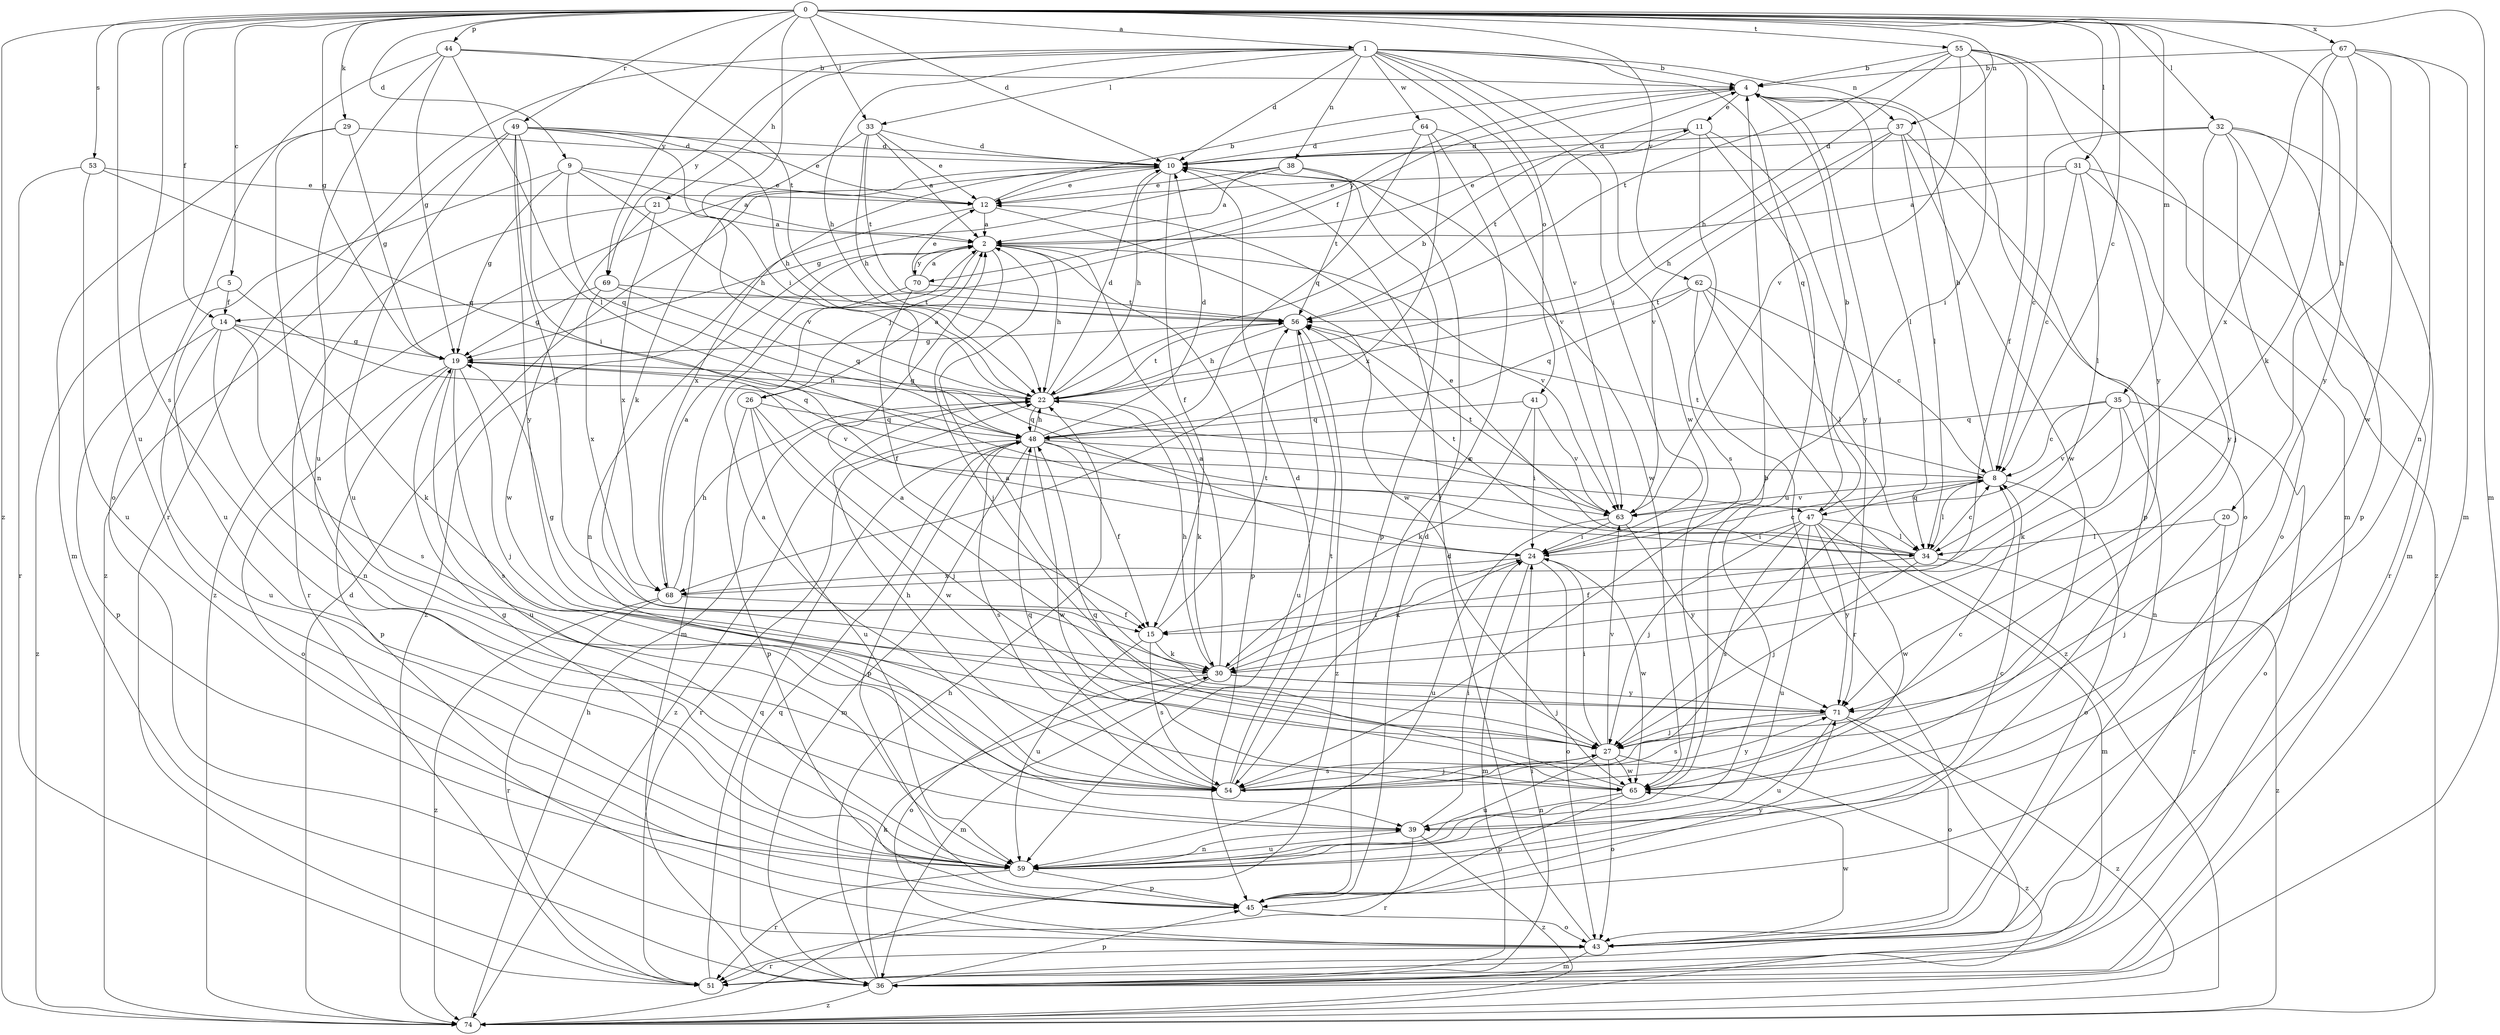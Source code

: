 strict digraph  {
0;
1;
2;
4;
5;
8;
9;
10;
11;
12;
14;
15;
19;
20;
21;
22;
24;
26;
27;
29;
30;
31;
32;
33;
34;
35;
36;
37;
38;
39;
41;
43;
44;
45;
47;
48;
49;
51;
53;
54;
55;
56;
59;
62;
63;
64;
65;
67;
68;
69;
70;
71;
74;
0 -> 1  [label=a];
0 -> 5  [label=c];
0 -> 8  [label=c];
0 -> 9  [label=d];
0 -> 10  [label=d];
0 -> 14  [label=f];
0 -> 19  [label=g];
0 -> 20  [label=h];
0 -> 24  [label=i];
0 -> 29  [label=k];
0 -> 31  [label=l];
0 -> 32  [label=l];
0 -> 33  [label=l];
0 -> 35  [label=m];
0 -> 36  [label=m];
0 -> 37  [label=n];
0 -> 44  [label=p];
0 -> 49  [label=r];
0 -> 53  [label=s];
0 -> 54  [label=s];
0 -> 55  [label=t];
0 -> 59  [label=u];
0 -> 62  [label=v];
0 -> 67  [label=x];
0 -> 69  [label=y];
0 -> 74  [label=z];
1 -> 4  [label=b];
1 -> 10  [label=d];
1 -> 21  [label=h];
1 -> 22  [label=h];
1 -> 24  [label=i];
1 -> 33  [label=l];
1 -> 37  [label=n];
1 -> 38  [label=n];
1 -> 41  [label=o];
1 -> 47  [label=q];
1 -> 51  [label=r];
1 -> 63  [label=v];
1 -> 64  [label=w];
1 -> 65  [label=w];
1 -> 69  [label=y];
2 -> 11  [label=e];
2 -> 22  [label=h];
2 -> 26  [label=j];
2 -> 27  [label=j];
2 -> 39  [label=n];
2 -> 45  [label=p];
2 -> 63  [label=v];
2 -> 70  [label=y];
4 -> 11  [label=e];
4 -> 14  [label=f];
4 -> 27  [label=j];
4 -> 34  [label=l];
4 -> 43  [label=o];
4 -> 70  [label=y];
5 -> 14  [label=f];
5 -> 47  [label=q];
5 -> 74  [label=z];
8 -> 4  [label=b];
8 -> 34  [label=l];
8 -> 43  [label=o];
8 -> 47  [label=q];
8 -> 56  [label=t];
8 -> 63  [label=v];
9 -> 2  [label=a];
9 -> 12  [label=e];
9 -> 19  [label=g];
9 -> 22  [label=h];
9 -> 48  [label=q];
9 -> 59  [label=u];
10 -> 12  [label=e];
10 -> 15  [label=f];
10 -> 22  [label=h];
10 -> 45  [label=p];
10 -> 68  [label=x];
10 -> 74  [label=z];
11 -> 10  [label=d];
11 -> 54  [label=s];
11 -> 56  [label=t];
11 -> 59  [label=u];
11 -> 71  [label=y];
12 -> 2  [label=a];
12 -> 4  [label=b];
12 -> 65  [label=w];
12 -> 74  [label=z];
14 -> 19  [label=g];
14 -> 30  [label=k];
14 -> 39  [label=n];
14 -> 45  [label=p];
14 -> 54  [label=s];
14 -> 59  [label=u];
15 -> 30  [label=k];
15 -> 54  [label=s];
15 -> 56  [label=t];
15 -> 59  [label=u];
19 -> 22  [label=h];
19 -> 27  [label=j];
19 -> 43  [label=o];
19 -> 45  [label=p];
19 -> 54  [label=s];
19 -> 59  [label=u];
19 -> 63  [label=v];
20 -> 27  [label=j];
20 -> 34  [label=l];
20 -> 51  [label=r];
21 -> 2  [label=a];
21 -> 51  [label=r];
21 -> 65  [label=w];
21 -> 68  [label=x];
22 -> 4  [label=b];
22 -> 10  [label=d];
22 -> 19  [label=g];
22 -> 30  [label=k];
22 -> 48  [label=q];
22 -> 56  [label=t];
22 -> 74  [label=z];
24 -> 8  [label=c];
24 -> 30  [label=k];
24 -> 36  [label=m];
24 -> 43  [label=o];
24 -> 65  [label=w];
24 -> 68  [label=x];
26 -> 2  [label=a];
26 -> 27  [label=j];
26 -> 45  [label=p];
26 -> 48  [label=q];
26 -> 59  [label=u];
26 -> 65  [label=w];
27 -> 2  [label=a];
27 -> 24  [label=i];
27 -> 43  [label=o];
27 -> 54  [label=s];
27 -> 59  [label=u];
27 -> 63  [label=v];
27 -> 65  [label=w];
27 -> 74  [label=z];
29 -> 10  [label=d];
29 -> 19  [label=g];
29 -> 36  [label=m];
29 -> 39  [label=n];
30 -> 2  [label=a];
30 -> 19  [label=g];
30 -> 22  [label=h];
30 -> 24  [label=i];
30 -> 27  [label=j];
30 -> 36  [label=m];
30 -> 43  [label=o];
30 -> 71  [label=y];
31 -> 2  [label=a];
31 -> 8  [label=c];
31 -> 12  [label=e];
31 -> 34  [label=l];
31 -> 51  [label=r];
31 -> 71  [label=y];
32 -> 8  [label=c];
32 -> 10  [label=d];
32 -> 27  [label=j];
32 -> 36  [label=m];
32 -> 43  [label=o];
32 -> 45  [label=p];
32 -> 74  [label=z];
33 -> 2  [label=a];
33 -> 10  [label=d];
33 -> 12  [label=e];
33 -> 22  [label=h];
33 -> 30  [label=k];
33 -> 56  [label=t];
34 -> 8  [label=c];
34 -> 12  [label=e];
34 -> 15  [label=f];
34 -> 27  [label=j];
34 -> 56  [label=t];
34 -> 74  [label=z];
35 -> 8  [label=c];
35 -> 30  [label=k];
35 -> 39  [label=n];
35 -> 43  [label=o];
35 -> 48  [label=q];
35 -> 63  [label=v];
36 -> 22  [label=h];
36 -> 24  [label=i];
36 -> 30  [label=k];
36 -> 45  [label=p];
36 -> 48  [label=q];
36 -> 74  [label=z];
37 -> 10  [label=d];
37 -> 22  [label=h];
37 -> 34  [label=l];
37 -> 45  [label=p];
37 -> 63  [label=v];
37 -> 65  [label=w];
38 -> 2  [label=a];
38 -> 12  [label=e];
38 -> 19  [label=g];
38 -> 56  [label=t];
38 -> 65  [label=w];
39 -> 24  [label=i];
39 -> 51  [label=r];
39 -> 59  [label=u];
39 -> 74  [label=z];
41 -> 24  [label=i];
41 -> 30  [label=k];
41 -> 48  [label=q];
41 -> 63  [label=v];
43 -> 10  [label=d];
43 -> 36  [label=m];
43 -> 51  [label=r];
43 -> 65  [label=w];
44 -> 4  [label=b];
44 -> 19  [label=g];
44 -> 34  [label=l];
44 -> 43  [label=o];
44 -> 56  [label=t];
44 -> 59  [label=u];
45 -> 10  [label=d];
45 -> 43  [label=o];
45 -> 71  [label=y];
47 -> 4  [label=b];
47 -> 24  [label=i];
47 -> 27  [label=j];
47 -> 34  [label=l];
47 -> 36  [label=m];
47 -> 54  [label=s];
47 -> 59  [label=u];
47 -> 65  [label=w];
47 -> 71  [label=y];
48 -> 8  [label=c];
48 -> 10  [label=d];
48 -> 15  [label=f];
48 -> 22  [label=h];
48 -> 34  [label=l];
48 -> 36  [label=m];
48 -> 45  [label=p];
48 -> 51  [label=r];
48 -> 54  [label=s];
48 -> 65  [label=w];
49 -> 10  [label=d];
49 -> 12  [label=e];
49 -> 15  [label=f];
49 -> 22  [label=h];
49 -> 24  [label=i];
49 -> 59  [label=u];
49 -> 63  [label=v];
49 -> 71  [label=y];
49 -> 74  [label=z];
51 -> 48  [label=q];
53 -> 12  [label=e];
53 -> 48  [label=q];
53 -> 51  [label=r];
53 -> 59  [label=u];
54 -> 2  [label=a];
54 -> 8  [label=c];
54 -> 10  [label=d];
54 -> 22  [label=h];
54 -> 27  [label=j];
54 -> 48  [label=q];
54 -> 56  [label=t];
54 -> 71  [label=y];
55 -> 4  [label=b];
55 -> 15  [label=f];
55 -> 22  [label=h];
55 -> 24  [label=i];
55 -> 36  [label=m];
55 -> 56  [label=t];
55 -> 63  [label=v];
55 -> 71  [label=y];
56 -> 19  [label=g];
56 -> 22  [label=h];
56 -> 59  [label=u];
56 -> 74  [label=z];
59 -> 4  [label=b];
59 -> 8  [label=c];
59 -> 19  [label=g];
59 -> 39  [label=n];
59 -> 45  [label=p];
59 -> 51  [label=r];
62 -> 8  [label=c];
62 -> 34  [label=l];
62 -> 48  [label=q];
62 -> 51  [label=r];
62 -> 56  [label=t];
62 -> 74  [label=z];
63 -> 24  [label=i];
63 -> 56  [label=t];
63 -> 59  [label=u];
63 -> 71  [label=y];
64 -> 10  [label=d];
64 -> 48  [label=q];
64 -> 54  [label=s];
64 -> 63  [label=v];
64 -> 68  [label=x];
65 -> 39  [label=n];
65 -> 45  [label=p];
65 -> 48  [label=q];
67 -> 4  [label=b];
67 -> 30  [label=k];
67 -> 36  [label=m];
67 -> 39  [label=n];
67 -> 65  [label=w];
67 -> 68  [label=x];
67 -> 71  [label=y];
68 -> 2  [label=a];
68 -> 15  [label=f];
68 -> 22  [label=h];
68 -> 51  [label=r];
68 -> 74  [label=z];
69 -> 19  [label=g];
69 -> 48  [label=q];
69 -> 56  [label=t];
69 -> 68  [label=x];
70 -> 2  [label=a];
70 -> 12  [label=e];
70 -> 15  [label=f];
70 -> 36  [label=m];
70 -> 56  [label=t];
71 -> 2  [label=a];
71 -> 27  [label=j];
71 -> 43  [label=o];
71 -> 54  [label=s];
71 -> 59  [label=u];
71 -> 74  [label=z];
74 -> 10  [label=d];
74 -> 22  [label=h];
}
